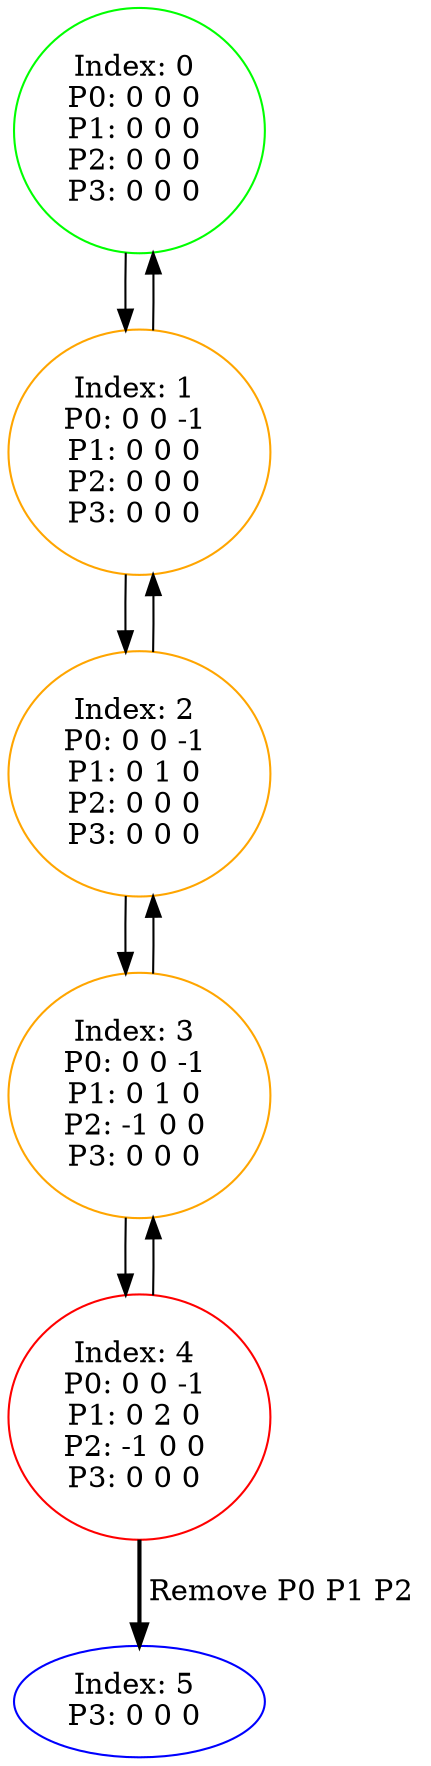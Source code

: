 digraph G {
color = "black"
0[label = "Index: 0 
P0: 0 0 0 
P1: 0 0 0 
P2: 0 0 0 
P3: 0 0 0 
", color = "green"]
1[label = "Index: 1 
P0: 0 0 -1 
P1: 0 0 0 
P2: 0 0 0 
P3: 0 0 0 
", color = "orange"]
2[label = "Index: 2 
P0: 0 0 -1 
P1: 0 1 0 
P2: 0 0 0 
P3: 0 0 0 
", color = "orange"]
3[label = "Index: 3 
P0: 0 0 -1 
P1: 0 1 0 
P2: -1 0 0 
P3: 0 0 0 
", color = "orange"]
4[label = "Index: 4 
P0: 0 0 -1 
P1: 0 2 0 
P2: -1 0 0 
P3: 0 0 0 
", color = "red"]
5[label = "Index: 5 
P3: 0 0 0 
", color = "blue"]
0 -> 1

1 -> 0
1 -> 2

2 -> 1
2 -> 3

3 -> 2
3 -> 4

4 -> 3
4 -> 5[style=bold label=" Remove P0 P1 P2 "];


}
